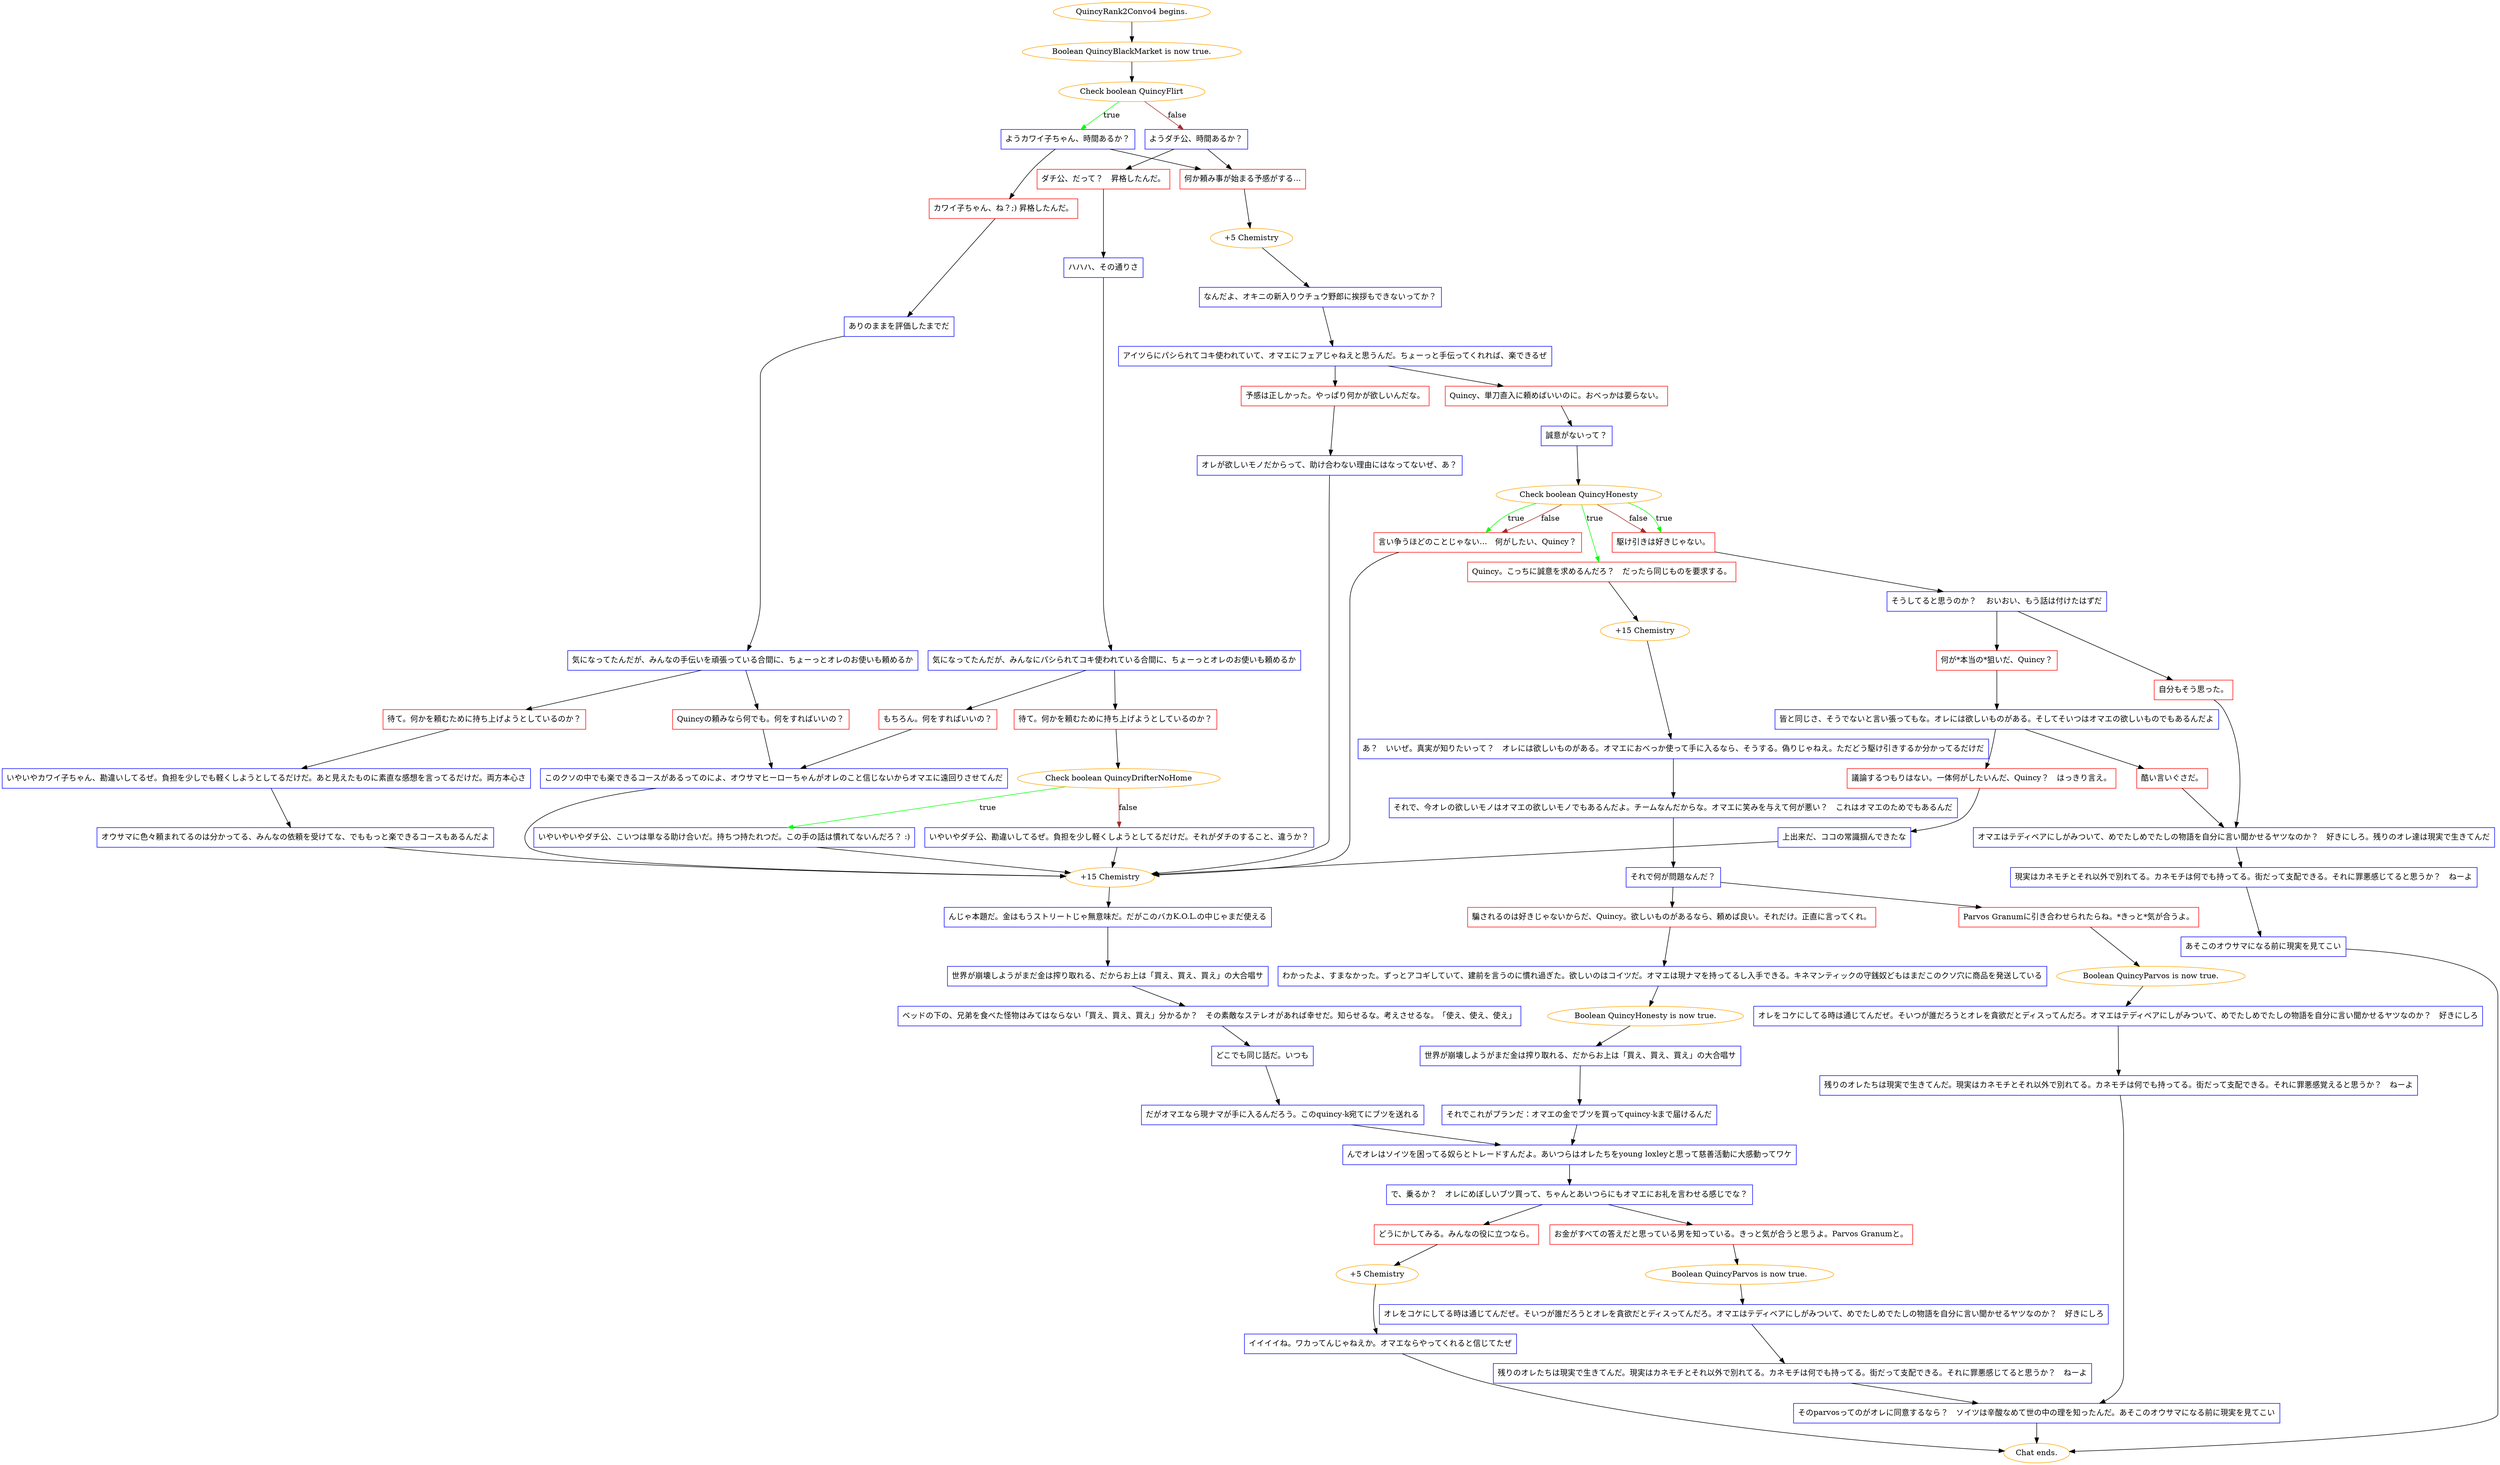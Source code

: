 digraph {
	"QuincyRank2Convo4 begins." [color=orange];
		"QuincyRank2Convo4 begins." -> j3671517917;
	j3671517917 [label="Boolean QuincyBlackMarket is now true.",color=orange];
		j3671517917 -> j3865965441;
	j3865965441 [label="Check boolean QuincyFlirt",color=orange];
		j3865965441 -> j3553896222 [label=true,color=green];
		j3865965441 -> j2799426888 [label=false,color=brown];
	j3553896222 [label="ようカワイ子ちゃん、時間あるか？",shape=box,color=blue];
		j3553896222 -> j979490727;
		j3553896222 -> j846786144;
	j2799426888 [label="ようダチ公、時間あるか？",shape=box,color=blue];
		j2799426888 -> j937966984;
		j2799426888 -> j846786144;
	j979490727 [label="カワイ子ちゃん、ね？;) 昇格したんだ。",shape=box,color=red];
		j979490727 -> j1105557008;
	j846786144 [label="何か頼み事が始まる予感がする…",shape=box,color=red];
		j846786144 -> j1880182807;
	j937966984 [label="ダチ公、だって？　昇格したんだ。",shape=box,color=red];
		j937966984 -> j3055652146;
	j1105557008 [label="ありのままを評価したまでだ",shape=box,color=blue];
		j1105557008 -> j843375261;
	j1880182807 [label="+5 Chemistry",color=orange];
		j1880182807 -> j321640737;
	j3055652146 [label="ハハハ、その通りさ",shape=box,color=blue];
		j3055652146 -> j3260100471;
	j843375261 [label="気になってたんだが、みんなの手伝いを頑張っている合間に、ちょーっとオレのお使いも頼めるか",shape=box,color=blue];
		j843375261 -> j3825864970;
		j843375261 -> j757301167;
	j321640737 [label="なんだよ、オキニの新入りウチュウ野郎に挨拶もできないってか？",shape=box,color=blue];
		j321640737 -> j1619279318;
	j3260100471 [label="気になってたんだが、みんなにパシられてコキ使われている合間に、ちょーっとオレのお使いも頼めるか",shape=box,color=blue];
		j3260100471 -> j2499733740;
		j3260100471 -> j1145796556;
	j3825864970 [label="Quincyの頼みなら何でも。何をすればいいの？",shape=box,color=red];
		j3825864970 -> j1498060820;
	j757301167 [label="待て。何かを頼むために持ち上げようとしているのか？",shape=box,color=red];
		j757301167 -> j1352138095;
	j1619279318 [label="アイツらにパシられてコキ使われていて、オマエにフェアじゃねえと思うんだ。ちょーっと手伝ってくれれば、楽できるぜ",shape=box,color=blue];
		j1619279318 -> j3046206131;
		j1619279318 -> j3132654564;
	j2499733740 [label="もちろん。何をすればいいの？",shape=box,color=red];
		j2499733740 -> j1498060820;
	j1145796556 [label="待て。何かを頼むために持ち上げようとしているのか？",shape=box,color=red];
		j1145796556 -> j3576378402;
	j1498060820 [label="このクソの中でも楽できるコースがあるってのによ、オウサマヒーローちゃんがオレのこと信じないからオマエに遠回りさせてんだ",shape=box,color=blue];
		j1498060820 -> j4040205020;
	j1352138095 [label="いやいやカワイ子ちゃん、勘違いしてるぜ。負担を少しでも軽くしようとしてるだけだ。あと見えたものに素直な感想を言ってるだけだ。両方本心さ",shape=box,color=blue];
		j1352138095 -> j2778453510;
	j3046206131 [label="予感は正しかった。やっぱり何かが欲しいんだな。",shape=box,color=red];
		j3046206131 -> j4183447020;
	j3132654564 [label="Quincy、単刀直入に頼めばいいのに。おべっかは要らない。",shape=box,color=red];
		j3132654564 -> j3943689419;
	j3576378402 [label="Check boolean QuincyDrifterNoHome",color=orange];
		j3576378402 -> j3733621434 [label=true,color=green];
		j3576378402 -> j4245617895 [label=false,color=brown];
	j4040205020 [label="+15 Chemistry",color=orange];
		j4040205020 -> j3312204256;
	j2778453510 [label="オウサマに色々頼まれてるのは分かってる、みんなの依頼を受けてな、でももっと楽できるコースもあるんだよ",shape=box,color=blue];
		j2778453510 -> j4040205020;
	j4183447020 [label="オレが欲しいモノだからって、助け合わない理由にはなってないぜ、あ？",shape=box,color=blue];
		j4183447020 -> j4040205020;
	j3943689419 [label="誠意がないって？",shape=box,color=blue];
		j3943689419 -> j3330925528;
	j3733621434 [label="いやいやいやダチ公、こいつは単なる助け合いだ。持ちつ持たれつだ。この手の話は慣れてないんだろ？ :)",shape=box,color=blue];
		j3733621434 -> j4040205020;
	j4245617895 [label="いやいやダチ公、勘違いしてるぜ。負担を少し軽くしようとしてるだけだ。それがダチのすること、違うか？",shape=box,color=blue];
		j4245617895 -> j4040205020;
	j3312204256 [label="んじゃ本題だ。金はもうストリートじゃ無意味だ。だがこのバカK.O.L.の中じゃまだ使える",shape=box,color=blue];
		j3312204256 -> j744472549;
	j3330925528 [label="Check boolean QuincyHonesty",color=orange];
		j3330925528 -> j2457278057 [label=true,color=green];
		j3330925528 -> j60115793 [label=true,color=green];
		j3330925528 -> j968421956 [label=true,color=green];
		j3330925528 -> j60115793 [label=false,color=brown];
		j3330925528 -> j968421956 [label=false,color=brown];
	j744472549 [label="世界が崩壊しようがまだ金は搾り取れる、だからお上は「買え、買え、買え」の大合唱サ",shape=box,color=blue];
		j744472549 -> j4061175003;
	j2457278057 [label="Quincy。こっちに誠意を求めるんだろ？　だったら同じものを要求する。",shape=box,color=red];
		j2457278057 -> j2654983079;
	j60115793 [label="駆け引きは好きじゃない。",shape=box,color=red];
		j60115793 -> j1336169222;
	j968421956 [label="言い争うほどのことじゃない…　何がしたい、Quincy？",shape=box,color=red];
		j968421956 -> j4040205020;
	j4061175003 [label="ベッドの下の、兄弟を食べた怪物はみてはならない「買え、買え、買え」分かるか？　その素敵なステレオがあれば幸せだ。知らせるな。考えさせるな。「使え、使え、使え」",shape=box,color=blue];
		j4061175003 -> j1596070201;
	j2654983079 [label="+15 Chemistry",color=orange];
		j2654983079 -> j1262518701;
	j1336169222 [label="そうしてると思うのか？　 おいおい、もう話は付けたはずだ",shape=box,color=blue];
		j1336169222 -> j2126952327;
		j1336169222 -> j4091941083;
	j1596070201 [label="どこでも同じ話だ。いつも",shape=box,color=blue];
		j1596070201 -> j1483029877;
	j1262518701 [label="あ？　いいぜ。真実が知りたいって？　オレには欲しいものがある。オマエにおべっか使って手に入るなら、そうする。偽りじゃねえ。ただどう駆け引きするか分かってるだけだ",shape=box,color=blue];
		j1262518701 -> j34040285;
	j2126952327 [label="自分もそう思った。",shape=box,color=red];
		j2126952327 -> j1189805423;
	j4091941083 [label="何が*本当の*狙いだ、Quincy？",shape=box,color=red];
		j4091941083 -> j3346507151;
	j1483029877 [label="だがオマエなら現ナマが手に入るんだろう。このquincy-k宛てにブツを送れる",shape=box,color=blue];
		j1483029877 -> j207222124;
	j34040285 [label="それで、今オレの欲しいモノはオマエの欲しいモノでもあるんだよ。チームなんだからな。オマエに笑みを与えて何が悪い？　これはオマエのためでもあるんだ",shape=box,color=blue];
		j34040285 -> j911442917;
	j1189805423 [label="オマエはテディベアにしがみついて、めでたしめでたしの物語を自分に言い聞かせるヤツなのか？　好きにしろ。残りのオレ達は現実で生きてんだ",shape=box,color=blue];
		j1189805423 -> j919919501;
	j3346507151 [label="皆と同じさ、そうでないと言い張ってもな。オレには欲しいものがある。そしてそいつはオマエの欲しいものでもあるんだよ",shape=box,color=blue];
		j3346507151 -> j1583023331;
		j3346507151 -> j2108509734;
	j207222124 [label="んでオレはソイツを困ってる奴らとトレードすんだよ。あいつらはオレたちをyoung loxleyと思って慈善活動に大感動ってワケ",shape=box,color=blue];
		j207222124 -> j3675438973;
	j911442917 [label="それで何が問題なんだ？",shape=box,color=blue];
		j911442917 -> j1538545107;
		j911442917 -> j1983469116;
	j919919501 [label="現実はカネモチとそれ以外で別れてる。カネモチは何でも持ってる。街だって支配できる。それに罪悪感じてると思うか？　ねーよ",shape=box,color=blue];
		j919919501 -> j312871538;
	j1583023331 [label="酷い言いぐさだ。",shape=box,color=red];
		j1583023331 -> j1189805423;
	j2108509734 [label="議論するつもりはない。一体何がしたいんだ、Quincy？　はっきり言え。",shape=box,color=red];
		j2108509734 -> j4165690148;
	j3675438973 [label="で、乗るか？　オレにめぼしいブツ買って、ちゃんとあいつらにもオマエにお礼を言わせる感じでな？",shape=box,color=blue];
		j3675438973 -> j1592026116;
		j3675438973 -> j335524979;
	j1538545107 [label="Parvos Granumに引き合わせられたらね。*きっと*気が合うよ。",shape=box,color=red];
		j1538545107 -> j3957331791;
	j1983469116 [label="騙されるのは好きじゃないからだ、Quincy。欲しいものがあるなら、頼めば良い。それだけ。正直に言ってくれ。",shape=box,color=red];
		j1983469116 -> j2265863245;
	j312871538 [label="あそこのオウサマになる前に現実を見てこい",shape=box,color=blue];
		j312871538 -> "Chat ends.";
	j4165690148 [label="上出来だ、ココの常識掴んできたな",shape=box,color=blue];
		j4165690148 -> j4040205020;
	j1592026116 [label="どうにかしてみる。みんなの役に立つなら。",shape=box,color=red];
		j1592026116 -> j1196818997;
	j335524979 [label="お金がすべての答えだと思っている男を知っている。きっと気が合うと思うよ。Parvos Granumと。",shape=box,color=red];
		j335524979 -> j2717681945;
	j3957331791 [label="Boolean QuincyParvos is now true.",color=orange];
		j3957331791 -> j2898289867;
	j2265863245 [label="わかったよ、すまなかった。ずっとアコギしていて、建前を言うのに慣れ過ぎた。欲しいのはコイツだ。オマエは現ナマを持ってるし入手できる。キネマンティックの守銭奴どもはまだこのクソ穴に商品を発送している",shape=box,color=blue];
		j2265863245 -> j3530392952;
	"Chat ends." [color=orange];
	j1196818997 [label="+5 Chemistry",color=orange];
		j1196818997 -> j2698210651;
	j2717681945 [label="Boolean QuincyParvos is now true.",color=orange];
		j2717681945 -> j2902566711;
	j2898289867 [label="オレをコケにしてる時は通じてんだぜ。そいつが誰だろうとオレを貪欲だとディスってんだろ。オマエはテディベアにしがみついて、めでたしめでたしの物語を自分に言い聞かせるヤツなのか？　好きにしろ",shape=box,color=blue];
		j2898289867 -> j1883974759;
	j3530392952 [label="Boolean QuincyHonesty is now true.",color=orange];
		j3530392952 -> j4286583245;
	j2698210651 [label="イイイイね。ワカってんじゃねえか。オマエならやってくれると信じてたぜ",shape=box,color=blue];
		j2698210651 -> "Chat ends.";
	j2902566711 [label="オレをコケにしてる時は通じてんだぜ。そいつが誰だろうとオレを貪欲だとディスってんだろ。オマエはテディベアにしがみついて、めでたしめでたしの物語を自分に言い聞かせるヤツなのか？　好きにしろ",shape=box,color=blue];
		j2902566711 -> j2856040770;
	j1883974759 [label="残りのオレたちは現実で生きてんだ。現実はカネモチとそれ以外で別れてる。カネモチは何でも持ってる。街だって支配できる。それに罪悪感覚えると思うか？　ねーよ",shape=box,color=blue];
		j1883974759 -> j1692662858;
	j4286583245 [label="世界が崩壊しようがまだ金は搾り取れる、だからお上は「買え、買え、買え」の大合唱サ",shape=box,color=blue];
		j4286583245 -> j2189702707;
	j2856040770 [label="残りのオレたちは現実で生きてんだ。現実はカネモチとそれ以外で別れてる。カネモチは何でも持ってる。街だって支配できる。それに罪悪感じてると思うか？　ねーよ",shape=box,color=blue];
		j2856040770 -> j1692662858;
	j1692662858 [label="そのparvosってのがオレに同意するなら？　ソイツは辛酸なめて世の中の理を知ったんだ。あそこのオウサマになる前に現実を見てこい",shape=box,color=blue];
		j1692662858 -> "Chat ends.";
	j2189702707 [label="それでこれがプランだ：オマエの金でブツを買ってquincy-kまで届けるんだ",shape=box,color=blue];
		j2189702707 -> j207222124;
}